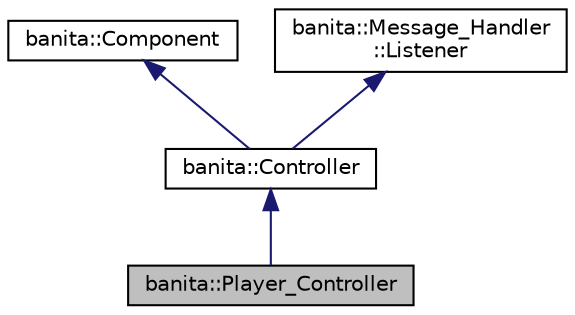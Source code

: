 digraph "banita::Player_Controller"
{
 // LATEX_PDF_SIZE
  edge [fontname="Helvetica",fontsize="10",labelfontname="Helvetica",labelfontsize="10"];
  node [fontname="Helvetica",fontsize="10",shape=record];
  Node0 [label="banita::Player_Controller",height=0.2,width=0.4,color="black", fillcolor="grey75", style="filled", fontcolor="black",tooltip=" "];
  Node1 -> Node0 [dir="back",color="midnightblue",fontsize="10",style="solid",fontname="Helvetica"];
  Node1 [label="banita::Controller",height=0.2,width=0.4,color="black", fillcolor="white", style="filled",URL="$d0/d23/classbanita_1_1_controller.html",tooltip=" "];
  Node2 -> Node1 [dir="back",color="midnightblue",fontsize="10",style="solid",fontname="Helvetica"];
  Node2 [label="banita::Component",height=0.2,width=0.4,color="black", fillcolor="white", style="filled",URL="$d7/dda/classbanita_1_1_component.html",tooltip=" "];
  Node3 -> Node1 [dir="back",color="midnightblue",fontsize="10",style="solid",fontname="Helvetica"];
  Node3 [label="banita::Message_Handler\l::Listener",height=0.2,width=0.4,color="black", fillcolor="white", style="filled",URL="$db/dbe/structbanita_1_1_message___handler_1_1_listener.html",tooltip="almost empty pure virtual struct that let the children handle a received message"];
}
